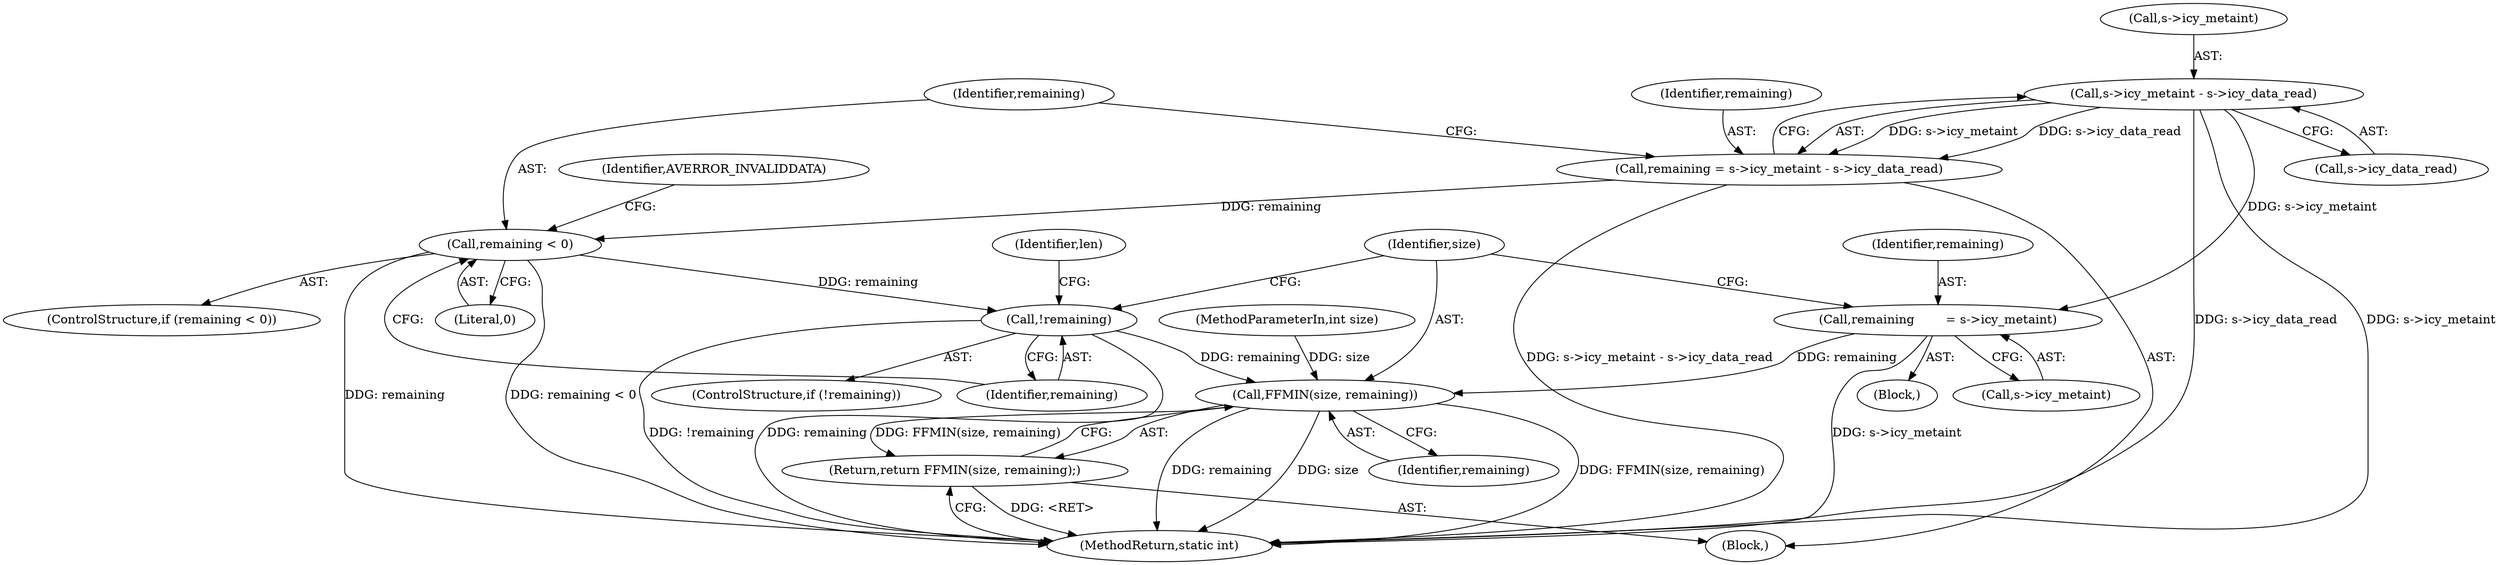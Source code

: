 digraph "0_FFmpeg_2a05c8f813de6f2278827734bf8102291e7484aa_8@pointer" {
"1000115" [label="(Call,s->icy_metaint - s->icy_data_read)"];
"1000113" [label="(Call,remaining = s->icy_metaint - s->icy_data_read)"];
"1000123" [label="(Call,remaining < 0)"];
"1000129" [label="(Call,!remaining)"];
"1000204" [label="(Call,FFMIN(size, remaining))"];
"1000203" [label="(Return,return FFMIN(size, remaining);)"];
"1000198" [label="(Call,remaining        = s->icy_metaint)"];
"1000114" [label="(Identifier,remaining)"];
"1000123" [label="(Call,remaining < 0)"];
"1000113" [label="(Call,remaining = s->icy_metaint - s->icy_data_read)"];
"1000125" [label="(Literal,0)"];
"1000104" [label="(MethodParameterIn,int size)"];
"1000116" [label="(Call,s->icy_metaint)"];
"1000204" [label="(Call,FFMIN(size, remaining))"];
"1000199" [label="(Identifier,remaining)"];
"1000127" [label="(Identifier,AVERROR_INVALIDDATA)"];
"1000115" [label="(Call,s->icy_metaint - s->icy_data_read)"];
"1000124" [label="(Identifier,remaining)"];
"1000131" [label="(Block,)"];
"1000198" [label="(Call,remaining        = s->icy_metaint)"];
"1000200" [label="(Call,s->icy_metaint)"];
"1000207" [label="(MethodReturn,static int)"];
"1000203" [label="(Return,return FFMIN(size, remaining);)"];
"1000128" [label="(ControlStructure,if (!remaining))"];
"1000205" [label="(Identifier,size)"];
"1000135" [label="(Identifier,len)"];
"1000119" [label="(Call,s->icy_data_read)"];
"1000129" [label="(Call,!remaining)"];
"1000122" [label="(ControlStructure,if (remaining < 0))"];
"1000105" [label="(Block,)"];
"1000130" [label="(Identifier,remaining)"];
"1000206" [label="(Identifier,remaining)"];
"1000115" -> "1000113"  [label="AST: "];
"1000115" -> "1000119"  [label="CFG: "];
"1000116" -> "1000115"  [label="AST: "];
"1000119" -> "1000115"  [label="AST: "];
"1000113" -> "1000115"  [label="CFG: "];
"1000115" -> "1000207"  [label="DDG: s->icy_data_read"];
"1000115" -> "1000207"  [label="DDG: s->icy_metaint"];
"1000115" -> "1000113"  [label="DDG: s->icy_metaint"];
"1000115" -> "1000113"  [label="DDG: s->icy_data_read"];
"1000115" -> "1000198"  [label="DDG: s->icy_metaint"];
"1000113" -> "1000105"  [label="AST: "];
"1000114" -> "1000113"  [label="AST: "];
"1000124" -> "1000113"  [label="CFG: "];
"1000113" -> "1000207"  [label="DDG: s->icy_metaint - s->icy_data_read"];
"1000113" -> "1000123"  [label="DDG: remaining"];
"1000123" -> "1000122"  [label="AST: "];
"1000123" -> "1000125"  [label="CFG: "];
"1000124" -> "1000123"  [label="AST: "];
"1000125" -> "1000123"  [label="AST: "];
"1000127" -> "1000123"  [label="CFG: "];
"1000130" -> "1000123"  [label="CFG: "];
"1000123" -> "1000207"  [label="DDG: remaining < 0"];
"1000123" -> "1000207"  [label="DDG: remaining"];
"1000123" -> "1000129"  [label="DDG: remaining"];
"1000129" -> "1000128"  [label="AST: "];
"1000129" -> "1000130"  [label="CFG: "];
"1000130" -> "1000129"  [label="AST: "];
"1000135" -> "1000129"  [label="CFG: "];
"1000205" -> "1000129"  [label="CFG: "];
"1000129" -> "1000207"  [label="DDG: remaining"];
"1000129" -> "1000207"  [label="DDG: !remaining"];
"1000129" -> "1000204"  [label="DDG: remaining"];
"1000204" -> "1000203"  [label="AST: "];
"1000204" -> "1000206"  [label="CFG: "];
"1000205" -> "1000204"  [label="AST: "];
"1000206" -> "1000204"  [label="AST: "];
"1000203" -> "1000204"  [label="CFG: "];
"1000204" -> "1000207"  [label="DDG: remaining"];
"1000204" -> "1000207"  [label="DDG: size"];
"1000204" -> "1000207"  [label="DDG: FFMIN(size, remaining)"];
"1000204" -> "1000203"  [label="DDG: FFMIN(size, remaining)"];
"1000104" -> "1000204"  [label="DDG: size"];
"1000198" -> "1000204"  [label="DDG: remaining"];
"1000203" -> "1000105"  [label="AST: "];
"1000207" -> "1000203"  [label="CFG: "];
"1000203" -> "1000207"  [label="DDG: <RET>"];
"1000198" -> "1000131"  [label="AST: "];
"1000198" -> "1000200"  [label="CFG: "];
"1000199" -> "1000198"  [label="AST: "];
"1000200" -> "1000198"  [label="AST: "];
"1000205" -> "1000198"  [label="CFG: "];
"1000198" -> "1000207"  [label="DDG: s->icy_metaint"];
}
